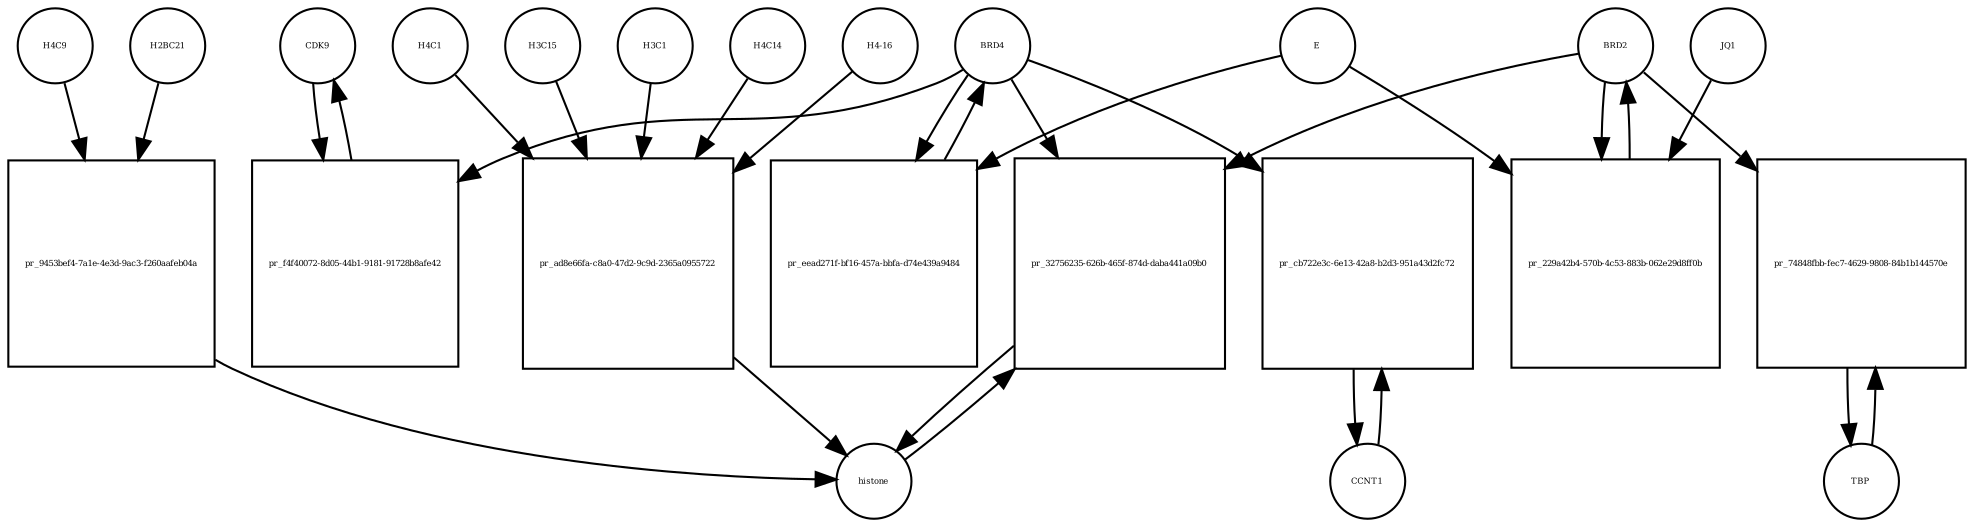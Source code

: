 strict digraph  {
CDK9 [annotation="", bipartite=0, cls=macromolecule, fontsize=4, label=CDK9, shape=circle];
"pr_f4f40072-8d05-44b1-9181-91728b8afe42" [annotation="", bipartite=1, cls=process, fontsize=4, label="pr_f4f40072-8d05-44b1-9181-91728b8afe42", shape=square];
BRD4 [annotation="", bipartite=0, cls=macromolecule, fontsize=4, label=BRD4, shape=circle];
CCNT1 [annotation="", bipartite=0, cls=macromolecule, fontsize=4, label=CCNT1, shape=circle];
"pr_cb722e3c-6e13-42a8-b2d3-951a43d2fc72" [annotation="", bipartite=1, cls=process, fontsize=4, label="pr_cb722e3c-6e13-42a8-b2d3-951a43d2fc72", shape=square];
histone [annotation="", bipartite=0, cls=complex, fontsize=4, label=histone, shape=circle];
"pr_32756235-626b-465f-874d-daba441a09b0" [annotation="", bipartite=1, cls=process, fontsize=4, label="pr_32756235-626b-465f-874d-daba441a09b0", shape=square];
BRD2 [annotation="", bipartite=0, cls=macromolecule, fontsize=4, label=BRD2, shape=circle];
"pr_eead271f-bf16-457a-bbfa-d74e439a9484" [annotation="", bipartite=1, cls=process, fontsize=4, label="pr_eead271f-bf16-457a-bbfa-d74e439a9484", shape=square];
E [annotation=urn_miriam_ncbiprotein_BCD58755, bipartite=0, cls=macromolecule, fontsize=4, label=E, shape=circle];
H4C14 [annotation="", bipartite=0, cls=macromolecule, fontsize=4, label=H4C14, shape=circle];
"pr_ad8e66fa-c8a0-47d2-9c9d-2365a0955722" [annotation="", bipartite=1, cls=process, fontsize=4, label="pr_ad8e66fa-c8a0-47d2-9c9d-2365a0955722", shape=square];
"H4-16" [annotation="", bipartite=0, cls=macromolecule, fontsize=4, label="H4-16", shape=circle];
H4C1 [annotation="", bipartite=0, cls=macromolecule, fontsize=4, label=H4C1, shape=circle];
H3C15 [annotation="", bipartite=0, cls=macromolecule, fontsize=4, label=H3C15, shape=circle];
H3C1 [annotation="", bipartite=0, cls=macromolecule, fontsize=4, label=H3C1, shape=circle];
"pr_229a42b4-570b-4c53-883b-062e29d8ff0b" [annotation="", bipartite=1, cls=process, fontsize=4, label="pr_229a42b4-570b-4c53-883b-062e29d8ff0b", shape=square];
JQ1 [annotation="", bipartite=0, cls=macromolecule, fontsize=4, label=JQ1, shape=circle];
TBP [annotation="", bipartite=0, cls=macromolecule, fontsize=4, label=TBP, shape=circle];
"pr_74848fbb-fec7-4629-9808-84b1b144570e" [annotation="", bipartite=1, cls=process, fontsize=4, label="pr_74848fbb-fec7-4629-9808-84b1b144570e", shape=square];
H4C9 [annotation="", bipartite=0, cls=macromolecule, fontsize=4, label=H4C9, shape=circle];
"pr_9453bef4-7a1e-4e3d-9ac3-f260aafeb04a" [annotation="", bipartite=1, cls=process, fontsize=4, label="pr_9453bef4-7a1e-4e3d-9ac3-f260aafeb04a", shape=square];
H2BC21 [annotation="", bipartite=0, cls=macromolecule, fontsize=4, label=H2BC21, shape=circle];
CDK9 -> "pr_f4f40072-8d05-44b1-9181-91728b8afe42"  [annotation="", interaction_type=consumption];
"pr_f4f40072-8d05-44b1-9181-91728b8afe42" -> CDK9  [annotation="", interaction_type=production];
BRD4 -> "pr_f4f40072-8d05-44b1-9181-91728b8afe42"  [annotation=urn_miriam_taxonomy_10090, interaction_type=catalysis];
BRD4 -> "pr_cb722e3c-6e13-42a8-b2d3-951a43d2fc72"  [annotation="", interaction_type=catalysis];
BRD4 -> "pr_32756235-626b-465f-874d-daba441a09b0"  [annotation="urn_miriam_doi_10.1038%2Fnsmb.3228.|urn_miriam_doi_10.1016%2Fj.molcel.2008.01.018", interaction_type=catalysis];
BRD4 -> "pr_eead271f-bf16-457a-bbfa-d74e439a9484"  [annotation="", interaction_type=consumption];
CCNT1 -> "pr_cb722e3c-6e13-42a8-b2d3-951a43d2fc72"  [annotation="", interaction_type=consumption];
"pr_cb722e3c-6e13-42a8-b2d3-951a43d2fc72" -> CCNT1  [annotation="", interaction_type=production];
histone -> "pr_32756235-626b-465f-874d-daba441a09b0"  [annotation="", interaction_type=consumption];
"pr_32756235-626b-465f-874d-daba441a09b0" -> histone  [annotation="", interaction_type=production];
BRD2 -> "pr_32756235-626b-465f-874d-daba441a09b0"  [annotation="urn_miriam_doi_10.1038%2Fnsmb.3228.|urn_miriam_doi_10.1016%2Fj.molcel.2008.01.018", interaction_type=catalysis];
BRD2 -> "pr_229a42b4-570b-4c53-883b-062e29d8ff0b"  [annotation="", interaction_type=consumption];
BRD2 -> "pr_74848fbb-fec7-4629-9808-84b1b144570e"  [annotation="urn_miriam_doi_10.1007%2Fs11010-006-9223-6", interaction_type=catalysis];
"pr_eead271f-bf16-457a-bbfa-d74e439a9484" -> BRD4  [annotation="", interaction_type=production];
E -> "pr_eead271f-bf16-457a-bbfa-d74e439a9484"  [annotation="urn_miriam_doi_10.1038%2Fs41586-020-2286-9", interaction_type=inhibition];
E -> "pr_229a42b4-570b-4c53-883b-062e29d8ff0b"  [annotation="urn_miriam_doi_10.1038%2Fs41586-020-2286-9|urn_miriam_doi_10.1080%2F15592294.2018.1469891", interaction_type=inhibition];
H4C14 -> "pr_ad8e66fa-c8a0-47d2-9c9d-2365a0955722"  [annotation="", interaction_type=consumption];
"pr_ad8e66fa-c8a0-47d2-9c9d-2365a0955722" -> histone  [annotation="", interaction_type=production];
"H4-16" -> "pr_ad8e66fa-c8a0-47d2-9c9d-2365a0955722"  [annotation="", interaction_type=consumption];
H4C1 -> "pr_ad8e66fa-c8a0-47d2-9c9d-2365a0955722"  [annotation="", interaction_type=consumption];
H3C15 -> "pr_ad8e66fa-c8a0-47d2-9c9d-2365a0955722"  [annotation="", interaction_type=consumption];
H3C1 -> "pr_ad8e66fa-c8a0-47d2-9c9d-2365a0955722"  [annotation="", interaction_type=consumption];
"pr_229a42b4-570b-4c53-883b-062e29d8ff0b" -> BRD2  [annotation="", interaction_type=production];
JQ1 -> "pr_229a42b4-570b-4c53-883b-062e29d8ff0b"  [annotation="urn_miriam_doi_10.1038%2Fs41586-020-2286-9|urn_miriam_doi_10.1080%2F15592294.2018.1469891", interaction_type=inhibition];
TBP -> "pr_74848fbb-fec7-4629-9808-84b1b144570e"  [annotation="", interaction_type=consumption];
"pr_74848fbb-fec7-4629-9808-84b1b144570e" -> TBP  [annotation="", interaction_type=production];
H4C9 -> "pr_9453bef4-7a1e-4e3d-9ac3-f260aafeb04a"  [annotation="", interaction_type=consumption];
"pr_9453bef4-7a1e-4e3d-9ac3-f260aafeb04a" -> histone  [annotation="", interaction_type=production];
H2BC21 -> "pr_9453bef4-7a1e-4e3d-9ac3-f260aafeb04a"  [annotation="", interaction_type=consumption];
}

